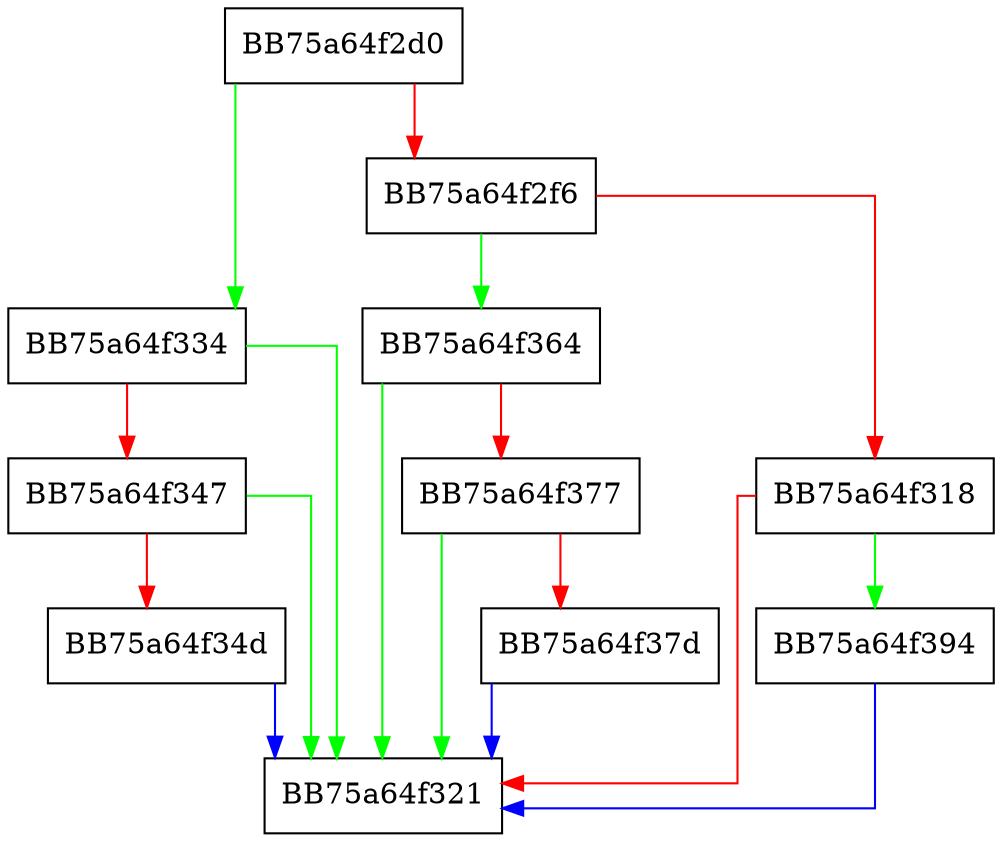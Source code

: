 digraph Read {
  node [shape="box"];
  graph [splines=ortho];
  BB75a64f2d0 -> BB75a64f334 [color="green"];
  BB75a64f2d0 -> BB75a64f2f6 [color="red"];
  BB75a64f2f6 -> BB75a64f364 [color="green"];
  BB75a64f2f6 -> BB75a64f318 [color="red"];
  BB75a64f318 -> BB75a64f394 [color="green"];
  BB75a64f318 -> BB75a64f321 [color="red"];
  BB75a64f334 -> BB75a64f321 [color="green"];
  BB75a64f334 -> BB75a64f347 [color="red"];
  BB75a64f347 -> BB75a64f321 [color="green"];
  BB75a64f347 -> BB75a64f34d [color="red"];
  BB75a64f34d -> BB75a64f321 [color="blue"];
  BB75a64f364 -> BB75a64f321 [color="green"];
  BB75a64f364 -> BB75a64f377 [color="red"];
  BB75a64f377 -> BB75a64f321 [color="green"];
  BB75a64f377 -> BB75a64f37d [color="red"];
  BB75a64f37d -> BB75a64f321 [color="blue"];
  BB75a64f394 -> BB75a64f321 [color="blue"];
}